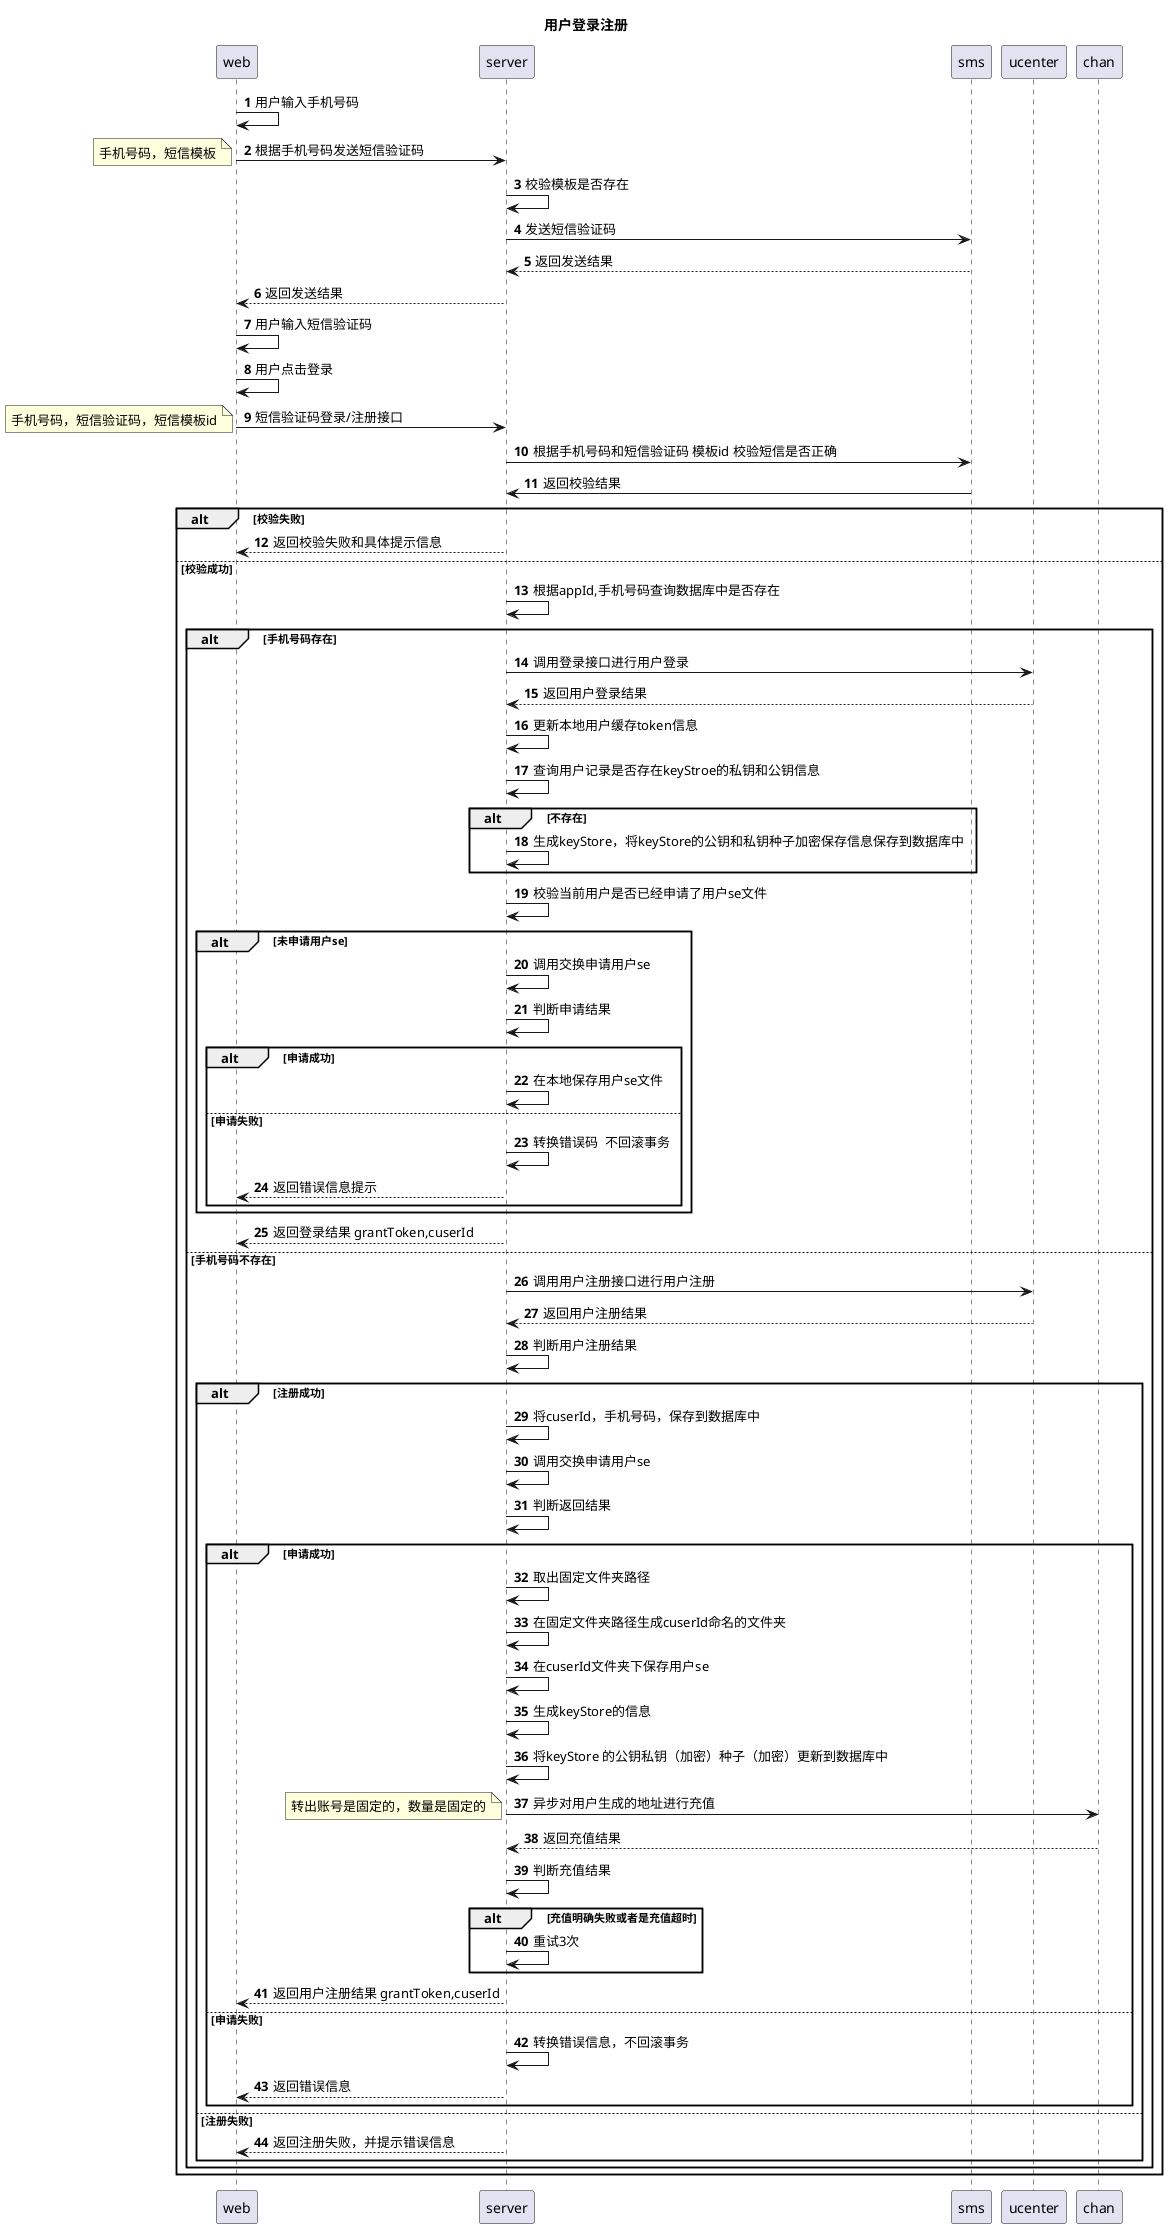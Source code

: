 @startuml
title:用户登录注册
autonumber
web->web:用户输入手机号码
web->server:根据手机号码发送短信验证码
note left: 手机号码，短信模板
server->server:校验模板是否存在
server->sms:发送短信验证码
sms-->server:返回发送结果
server-->web:返回发送结果
web->web:用户输入短信验证码
web->web:用户点击登录
web->server:短信验证码登录/注册接口
note left:手机号码，短信验证码，短信模板id
server->sms:根据手机号码和短信验证码 模板id 校验短信是否正确
sms->server:返回校验结果
alt 校验失败
server-->web:返回校验失败和具体提示信息
else 校验成功
server->server:根据appId,手机号码查询数据库中是否存在
alt 手机号码存在
server->ucenter:调用登录接口进行用户登录
ucenter-->server:返回用户登录结果
server->server:更新本地用户缓存token信息
server->server:查询用户记录是否存在keyStroe的私钥和公钥信息
alt 不存在
server->server:生成keyStore，将keyStore的公钥和私钥种子加密保存信息保存到数据库中
end
server->server:校验当前用户是否已经申请了用户se文件
alt 未申请用户se
server->server:调用交换申请用户se
server->server:判断申请结果
alt 申请成功
server->server:在本地保存用户se文件
else 申请失败
server->server:转换错误码  不回滚事务
server-->web:返回错误信息提示
end
end
server-->web:返回登录结果 grantToken,cuserId
else 手机号码不存在
server->ucenter:调用用户注册接口进行用户注册
ucenter-->server:返回用户注册结果
server->server:判断用户注册结果
alt 注册成功
server->server:将cuserId，手机号码，保存到数据库中
server->server:调用交换申请用户se
server->server:判断返回结果
alt 申请成功
server->server:取出固定文件夹路径
server->server:在固定文件夹路径生成cuserId命名的文件夹
server->server:在cuserId文件夹下保存用户se
server->server:生成keyStore的信息
server->server: 将keyStore 的公钥私钥（加密）种子（加密）更新到数据库中
server->chan:异步对用户生成的地址进行充值
note left: 转出账号是固定的，数量是固定的
chan-->server:返回充值结果
server->server:判断充值结果
alt 充值明确失败或者是充值超时
server->server:重试3次
end
server-->web:返回用户注册结果 grantToken,cuserId
else 申请失败
server->server:转换错误信息，不回滚事务
server-->web:返回错误信息
end
else 注册失败
server-->web:返回注册失败，并提示错误信息
end
end
end

@enduml